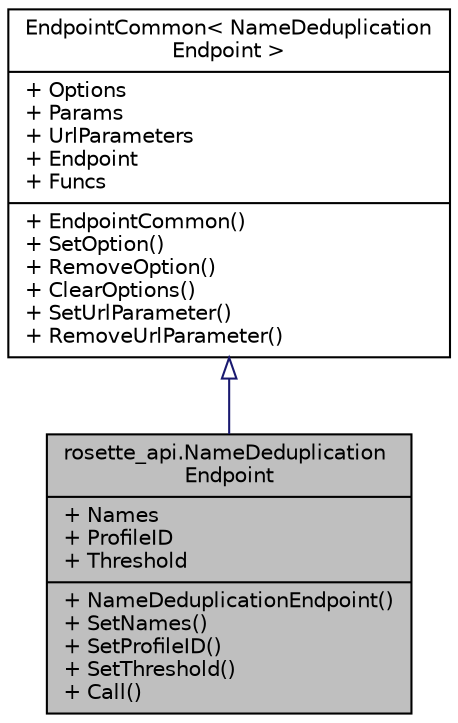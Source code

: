 digraph "rosette_api.NameDeduplicationEndpoint"
{
  edge [fontname="Helvetica",fontsize="10",labelfontname="Helvetica",labelfontsize="10"];
  node [fontname="Helvetica",fontsize="10",shape=record];
  Node0 [label="{rosette_api.NameDeduplication\lEndpoint\n|+ Names\l+ ProfileID\l+ Threshold\l|+ NameDeduplicationEndpoint()\l+ SetNames()\l+ SetProfileID()\l+ SetThreshold()\l+ Call()\l}",height=0.2,width=0.4,color="black", fillcolor="grey75", style="filled", fontcolor="black"];
  Node1 -> Node0 [dir="back",color="midnightblue",fontsize="10",style="solid",arrowtail="onormal",fontname="Helvetica"];
  Node1 [label="{EndpointCommon\< NameDeduplication\lEndpoint \>\n|+ Options\l+ Params\l+ UrlParameters\l+ Endpoint\l+ Funcs\l|+ EndpointCommon()\l+ SetOption()\l+ RemoveOption()\l+ ClearOptions()\l+ SetUrlParameter()\l+ RemoveUrlParameter()\l}",height=0.2,width=0.4,color="black", fillcolor="white", style="filled",URL="$classrosette__api_1_1_endpoint_common.html"];
}
